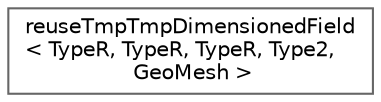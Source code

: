 digraph "Graphical Class Hierarchy"
{
 // LATEX_PDF_SIZE
  bgcolor="transparent";
  edge [fontname=Helvetica,fontsize=10,labelfontname=Helvetica,labelfontsize=10];
  node [fontname=Helvetica,fontsize=10,shape=box,height=0.2,width=0.4];
  rankdir="LR";
  Node0 [id="Node000000",label="reuseTmpTmpDimensionedField\l\< TypeR, TypeR, TypeR, Type2,\l GeoMesh \>",height=0.2,width=0.4,color="grey40", fillcolor="white", style="filled",URL="$structFoam_1_1reuseTmpTmpDimensionedField_3_01TypeR_00_01TypeR_00_01TypeR_00_01Type2_00_01GeoMesh_01_4.html",tooltip=" "];
}
